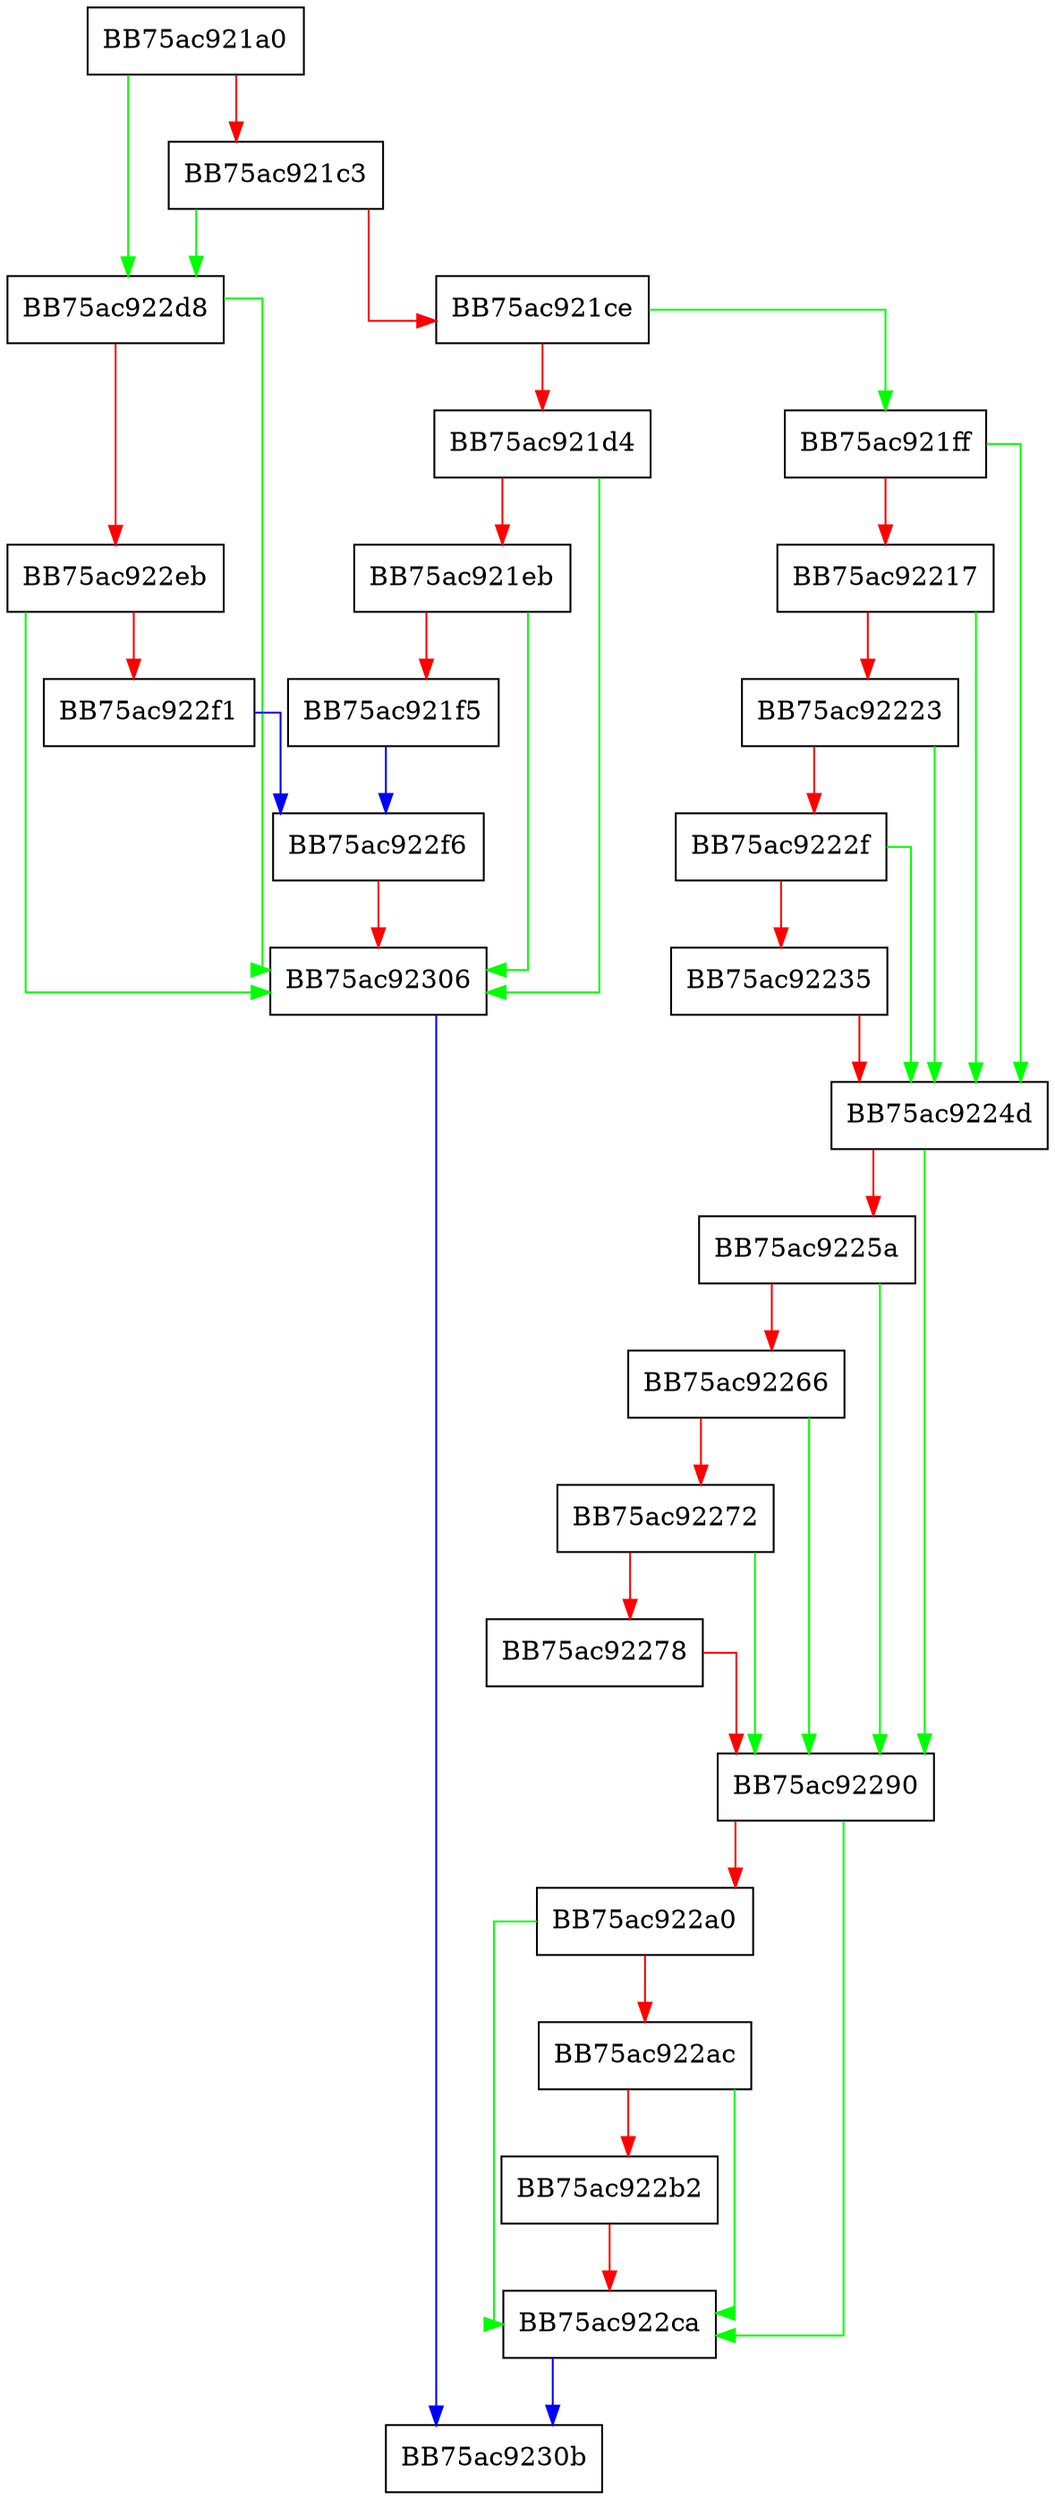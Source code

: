 digraph ProcessNotificationEx {
  node [shape="box"];
  graph [splines=ortho];
  BB75ac921a0 -> BB75ac922d8 [color="green"];
  BB75ac921a0 -> BB75ac921c3 [color="red"];
  BB75ac921c3 -> BB75ac922d8 [color="green"];
  BB75ac921c3 -> BB75ac921ce [color="red"];
  BB75ac921ce -> BB75ac921ff [color="green"];
  BB75ac921ce -> BB75ac921d4 [color="red"];
  BB75ac921d4 -> BB75ac92306 [color="green"];
  BB75ac921d4 -> BB75ac921eb [color="red"];
  BB75ac921eb -> BB75ac92306 [color="green"];
  BB75ac921eb -> BB75ac921f5 [color="red"];
  BB75ac921f5 -> BB75ac922f6 [color="blue"];
  BB75ac921ff -> BB75ac9224d [color="green"];
  BB75ac921ff -> BB75ac92217 [color="red"];
  BB75ac92217 -> BB75ac9224d [color="green"];
  BB75ac92217 -> BB75ac92223 [color="red"];
  BB75ac92223 -> BB75ac9224d [color="green"];
  BB75ac92223 -> BB75ac9222f [color="red"];
  BB75ac9222f -> BB75ac9224d [color="green"];
  BB75ac9222f -> BB75ac92235 [color="red"];
  BB75ac92235 -> BB75ac9224d [color="red"];
  BB75ac9224d -> BB75ac92290 [color="green"];
  BB75ac9224d -> BB75ac9225a [color="red"];
  BB75ac9225a -> BB75ac92290 [color="green"];
  BB75ac9225a -> BB75ac92266 [color="red"];
  BB75ac92266 -> BB75ac92290 [color="green"];
  BB75ac92266 -> BB75ac92272 [color="red"];
  BB75ac92272 -> BB75ac92290 [color="green"];
  BB75ac92272 -> BB75ac92278 [color="red"];
  BB75ac92278 -> BB75ac92290 [color="red"];
  BB75ac92290 -> BB75ac922ca [color="green"];
  BB75ac92290 -> BB75ac922a0 [color="red"];
  BB75ac922a0 -> BB75ac922ca [color="green"];
  BB75ac922a0 -> BB75ac922ac [color="red"];
  BB75ac922ac -> BB75ac922ca [color="green"];
  BB75ac922ac -> BB75ac922b2 [color="red"];
  BB75ac922b2 -> BB75ac922ca [color="red"];
  BB75ac922ca -> BB75ac9230b [color="blue"];
  BB75ac922d8 -> BB75ac92306 [color="green"];
  BB75ac922d8 -> BB75ac922eb [color="red"];
  BB75ac922eb -> BB75ac92306 [color="green"];
  BB75ac922eb -> BB75ac922f1 [color="red"];
  BB75ac922f1 -> BB75ac922f6 [color="blue"];
  BB75ac922f6 -> BB75ac92306 [color="red"];
  BB75ac92306 -> BB75ac9230b [color="blue"];
}